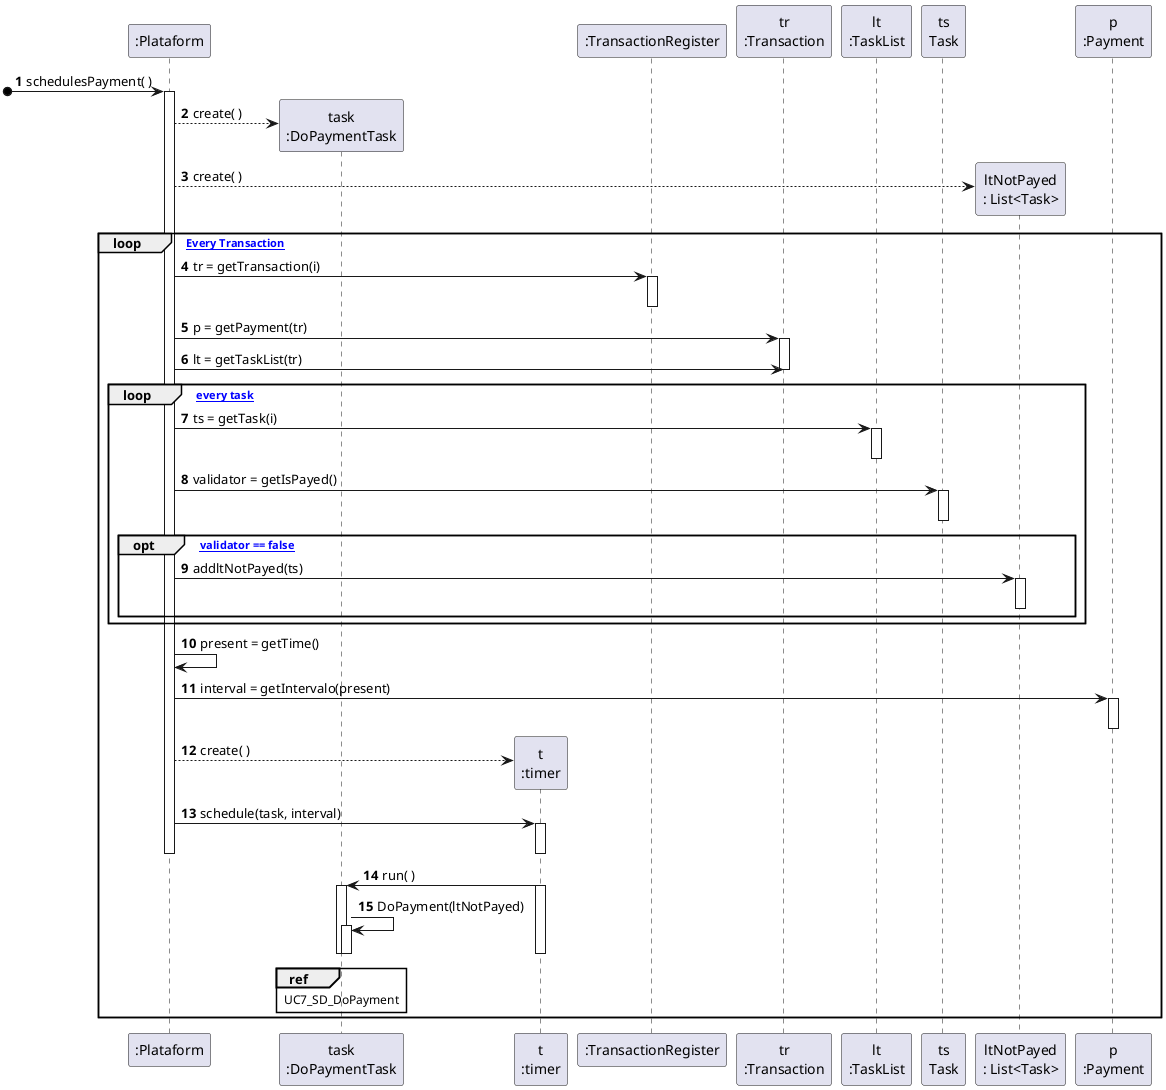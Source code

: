 @startuml
autonumber

participant ":Plataform" as PLAT
participant "task\n:DoPaymentTask" as TASK
participant "t\n:timer" as TI
participant ":TransactionRegister" as TR
participant "tr\n:Transaction" as T
participant "lt\n:TaskList" as LT
participant "ts\nTask" as TS
participant "ltNotPayed\n: List<Task>" as LTS
participant "p\n:Payment" as P



[o-> PLAT : schedulesPayment( )
activate PLAT

PLAT --> TASK** : create( )

PLAT --> LTS** :create( )

loop [for Every Transaction]
PLAT -> TR : tr = getTransaction(i)
activate TR
deactivate TR


PLAT -> T : p = getPayment(tr)
activate T


PLAT -> T : lt = getTaskList(tr)
deactivate T
loop [for every task]
PLAT -> LT : ts = getTask(i)
activate LT
deactivate LT
PLAT -> TS : validator = getIsPayed()
activate TS
deactivate TS

opt [if validator == false]
PLAT -> LTS : addltNotPayed(ts)
activate LTS
deactivate LTS
end opt
end loop
PLAT -> PLAT : present = getTime()
PLAT -> P : interval = getIntervalo(present)
activate P
deactivate P

PLAT --> TI** : create( )
PLAT -> TI : schedule(task, interval)
activate TI
deactivate TI
deactivate PLAT

TI -> TASK : run( )
activate TI
activate TASK
TASK -> TASK : DoPayment(ltNotPayed)
ref over TASK : UC7_SD_DoPayment
activate TASK
deactivate TASK
deactivate TASK
deactivate TI

end loop

@enduml